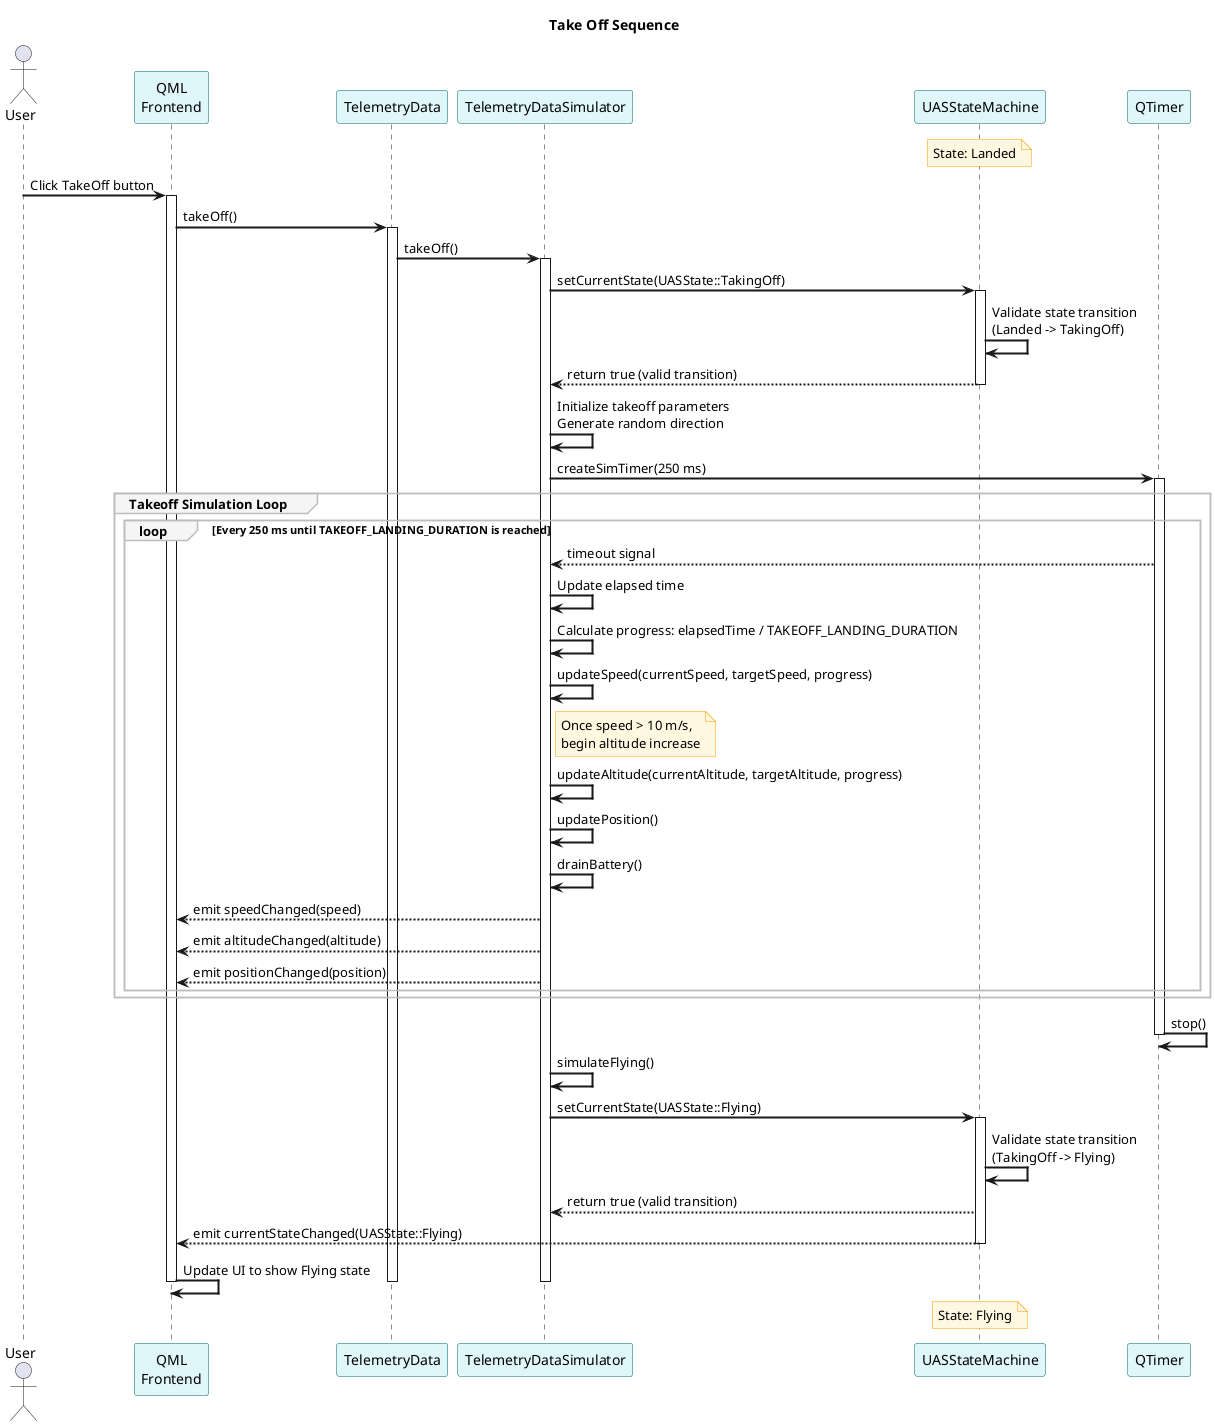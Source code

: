 @startuml TakeOff Sequence

' Set styling
skinparam sequenceArrowThickness 2
skinparam participantBorderColor #006064
skinparam participantBackgroundColor #E0F7FA
skinparam noteBorderColor #FF9800
skinparam noteBackgroundColor #FFF8E1
skinparam sequenceGroupBorderColor #BDBDBD
skinparam sequenceGroupBackgroundColor #F5F5F5

' Participants
actor "User" as User
participant "QML\nFrontend" as Frontend
participant "TelemetryData" as TelemetryData
participant "TelemetryDataSimulator" as TelemetryDataSim
participant "UASStateMachine" as StateMachine
participant "QTimer" as Timer

' Start sequence
title Take Off Sequence

' Initial state: UAS is on the ground
note over StateMachine: State: Landed

' User initiates takeoff
User -> Frontend: Click TakeOff button
activate Frontend
Frontend -> TelemetryData: takeOff()
activate TelemetryData
TelemetryData -> TelemetryDataSim: takeOff()
activate TelemetryDataSim

' TelemetryDataSimulator attempts to change state
TelemetryDataSim -> StateMachine: setCurrentState(UASState::TakingOff)
activate StateMachine
StateMachine -> StateMachine: Validate state transition\n(Landed -> TakingOff)
StateMachine --> TelemetryDataSim: return true (valid transition)
deactivate StateMachine

' Set up timer for takeoff sequence
TelemetryDataSim -> TelemetryDataSim: Initialize takeoff parameters\nGenerate random direction
TelemetryDataSim -> Timer: createSimTimer(250 ms)
activate Timer

' Takeoff simulation loop with timer
group Takeoff Simulation Loop
    loop Every 250 ms until TAKEOFF_LANDING_DURATION is reached
        Timer --> TelemetryDataSim: timeout signal
        TelemetryDataSim -> TelemetryDataSim: Update elapsed time
        TelemetryDataSim -> TelemetryDataSim: Calculate progress: elapsedTime / TAKEOFF_LANDING_DURATION
        TelemetryDataSim -> TelemetryDataSim: updateSpeed(currentSpeed, targetSpeed, progress)
        
        note right of TelemetryDataSim
            Once speed > 10 m/s, 
            begin altitude increase
        end note
        
        TelemetryDataSim -> TelemetryDataSim: updateAltitude(currentAltitude, targetAltitude, progress)
        TelemetryDataSim -> TelemetryDataSim: updatePosition()
        TelemetryDataSim -> TelemetryDataSim: drainBattery()
        
        ' Emit signals for updated telemetry data
        TelemetryDataSim --> Frontend: emit speedChanged(speed)
        TelemetryDataSim --> Frontend: emit altitudeChanged(altitude)
        TelemetryDataSim --> Frontend: emit positionChanged(position)
    end
end

' Takeoff sequence completed
Timer -> Timer: stop()
deactivate Timer

' Transition to Flying state
TelemetryDataSim -> TelemetryDataSim: simulateFlying()
TelemetryDataSim -> StateMachine: setCurrentState(UASState::Flying)
activate StateMachine
StateMachine -> StateMachine: Validate state transition\n(TakingOff -> Flying)
StateMachine --> TelemetryDataSim: return true (valid transition)
StateMachine --> Frontend: emit currentStateChanged(UASState::Flying)
deactivate StateMachine

' Update UI with new state
Frontend -> Frontend: Update UI to show Flying state

deactivate TelemetryDataSim
deactivate TelemetryData
deactivate Frontend

note over StateMachine: State: Flying

@enduml